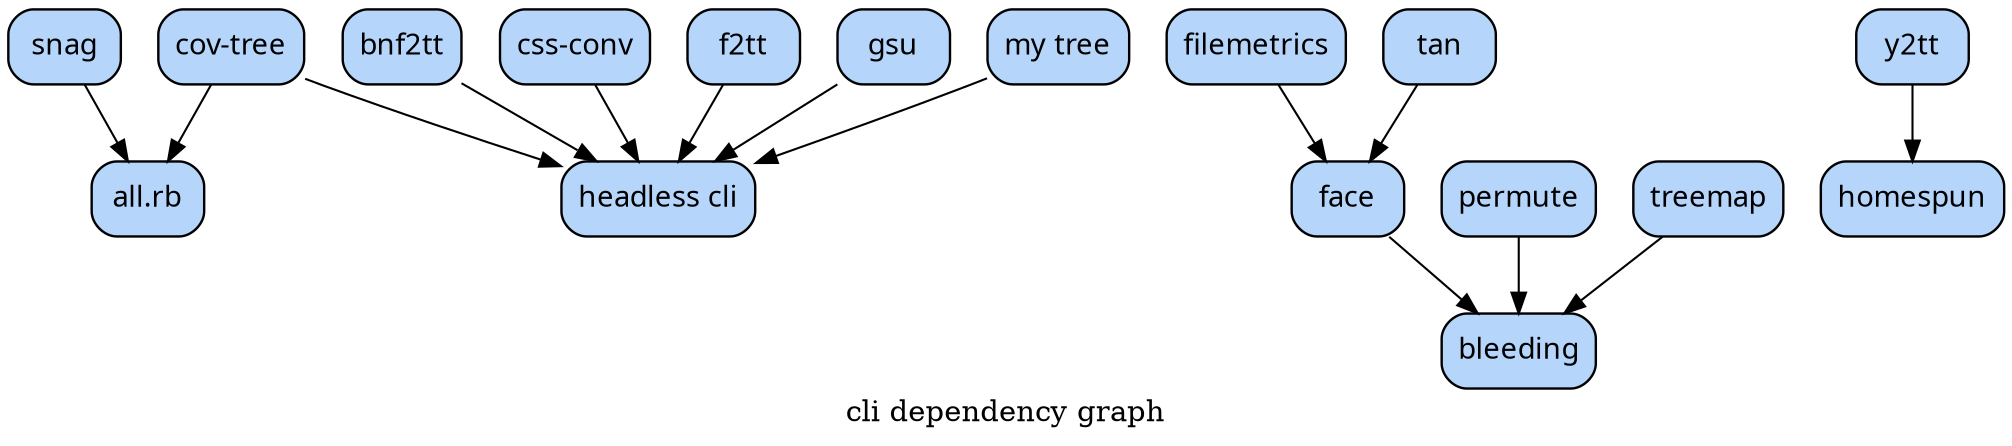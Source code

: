 # created by tan-man on 2013-01-30 16:31:11 UTC

digraph {

/*
  example stmt_list:
    foo -> bar
    biff -> baz

  example node_stmt:
    learn_c [label="learn C somehow"]
*/


label="cli dependency graph"

#                 blue : fillcolor="#b5d5fb"
#             finished : green
#                green : fillcolor="#79f233"


node [label="\N", style="filled", fillcolor="#b5d5fb", fontname="Futura", penwidth="1.1566", shape="Mrecord"]

all [label="all.rb"]
bleeding [label=bleeding]
bnf2tt [label=bnf2tt]
cov [label="cov-tree"]
css [label="css-conv"]
f2tt [label=f2tt]
face [label=face]
filemetrics [label=filemetrics]
gsu [label=gsu]
headless [label="headless cli"]
homespun [label=homespun]
my [label="my tree"]
permute [label=permute]
snag [label=snag]
tan [label=tan]
treemap [label=treemap]
y2tt [label=y2tt]
bnf2tt -> headless
cov -> all
cov -> headless
css -> headless
f2tt -> headless
face -> bleeding
filemetrics -> face
gsu -> headless
my -> headless
permute -> bleeding
snag -> all
tan -> face
treemap -> bleeding
y2tt -> homespun
}
